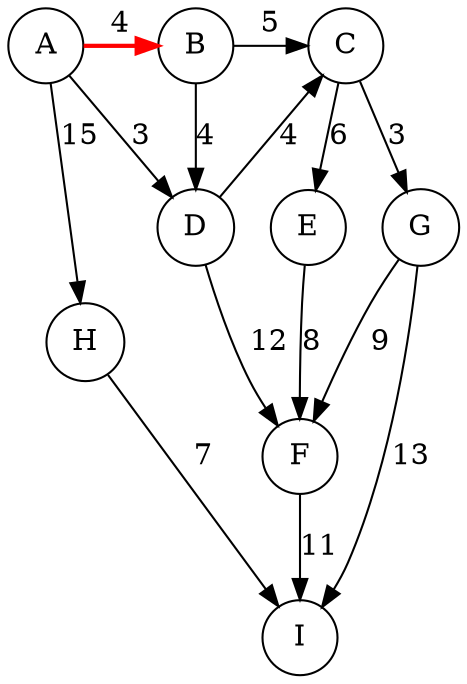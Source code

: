 digraph G{
  //rankdir=LR;
  node [shape=circle, fontname="" /*style = "bold"*/]
  {rank=same; "A" "B" "C"}
  // {rank=same; "D" "E" "F"}
  // {rank=same; "G" "H" "I"}
  "A" -> "B" [label=4, style = "bold" color="red"];
  "A" -> "D" [label=3];
  "B" -> "D" [label=4];
  "A" -> "H" [label=15];
  "D" -> "C" [label=4];
  "B" -> "C" [label=5];
  "C" -> "E" [label=6];
  "C" -> "G" [label=3];
  "G" -> "F" [label=9];
  "E" -> "F" [label=8];
  "D" -> "F" [label=12];
  "H" -> "I" [label=7];
  "G" -> "I" [label=13];
  "F" -> "I" [label=11];
}